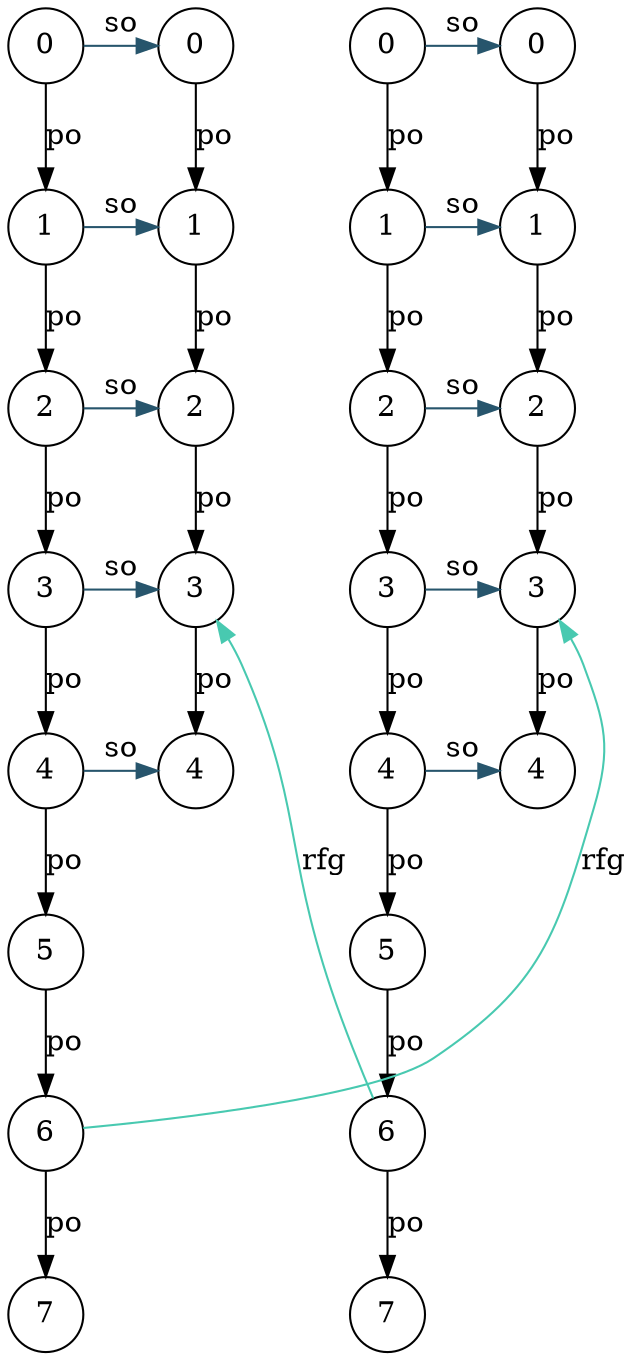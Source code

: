 digraph {
	node [shape = circle];
	rankdir=TB
	overlap=false
{ rank = same; 0 }
{ rank = same; 3; 11; 16; 24; }
{ rank = same; 7; 20; }
{ rank = same; 0; 8; 13; 21; }
{ rank = same; 1; 9; 14; 22; }
{ rank = same; 5; 18; }
{ rank = same; 2; 10; 15; 23; }
{ rank = same; 4; 12; 17; 25; }
{ rank = same; 6; 19; }
  0 [label="0"]
  1 [label="1"]
  2 [label="2"]
  3 [label="3"]
  4 [label="4"]
  5 [label="5"]
  6 [label="6"]
  7 [label="7"]
  8 [label="0"]
  9 [label="1"]
  10 [label="2"]
  11 [label="3"]
  12 [label="4"]
  13 [label="0"]
  14 [label="1"]
  15 [label="2"]
  16 [label="3"]
  17 [label="4"]
  18 [label="5"]
  19 [label="6"]
  20 [label="7"]
  21 [label="0"]
  22 [label="1"]
  23 [label="2"]
  24 [label="3"]
  25 [label="4"]
  0 -> 1 [constraint = true color = "#000000" label="po"]
  1 -> 2 [constraint = true color = "#000000" label="po"]
  2 -> 3 [constraint = true color = "#000000" label="po"]
  3 -> 4 [constraint = true color = "#000000" label="po"]
  4 -> 5 [constraint = true color = "#000000" label="po"]
  5 -> 6 [constraint = true color = "#000000" label="po"]
  6 -> 7 [constraint = true color = "#000000" label="po"]
  0 -> 8 [constraint = true color = "#27556C" label="so"]
  8 -> 9 [constraint = true color = "#000000" label="po"]
  1 -> 9 [constraint = true color = "#27556C" label="so"]
  9 -> 10 [constraint = true color = "#000000" label="po"]
  2 -> 10 [constraint = true color = "#27556C" label="so"]
  10 -> 11 [constraint = true color = "#000000" label="po"]
  3 -> 11 [constraint = true color = "#27556C" label="so"]
  11 -> 12 [constraint = true color = "#000000" label="po"]
  4 -> 12 [constraint = true color = "#27556C" label="so"]
  13 -> 14 [constraint = true color = "#000000" label="po"]
  14 -> 15 [constraint = true color = "#000000" label="po"]
  15 -> 16 [constraint = true color = "#000000" label="po"]
  16 -> 17 [constraint = true color = "#000000" label="po"]
  17 -> 18 [constraint = true color = "#000000" label="po"]
  18 -> 19 [constraint = true color = "#000000" label="po"]
  19 -> 20 [constraint = true color = "#000000" label="po"]
  13 -> 21 [constraint = true color = "#27556C" label="so"]
  21 -> 22 [constraint = true color = "#000000" label="po"]
  14 -> 22 [constraint = true color = "#27556C" label="so"]
  22 -> 23 [constraint = true color = "#000000" label="po"]
  15 -> 23 [constraint = true color = "#27556C" label="so"]
  23 -> 24 [constraint = true color = "#000000" label="po"]
  16 -> 24 [constraint = true color = "#27556C" label="so"]
  24 -> 25 [constraint = true color = "#000000" label="po"]
  17 -> 25 [constraint = true color = "#27556C" label="so"]
  19 -> 11 [constraint = false color = "#48C9B0" label="rfg"]
  6 -> 24 [constraint = false color = "#48C9B0" label="rfg"]
}